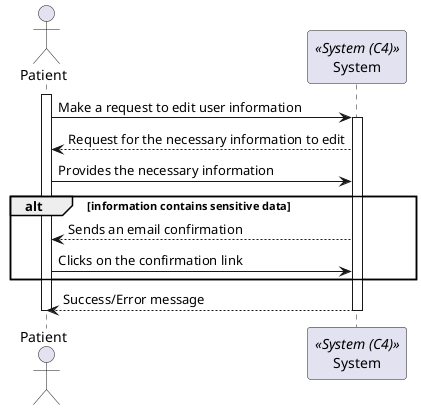 
```plantuml
@startuml Process_View
actor Patient
participant System <<System (C4)>>

activate Patient

Patient -> System: Make a request to edit user information
activate System
System --> Patient : Request for the necessary information to edit
Patient -> System: Provides the necessary information
alt information contains sensitive data
System --> Patient : Sends an email confirmation
Patient -> System: Clicks on the confirmation link
end
System --> Patient : Success/Error message
deactivate System
deactivate Patient

@enduml
```